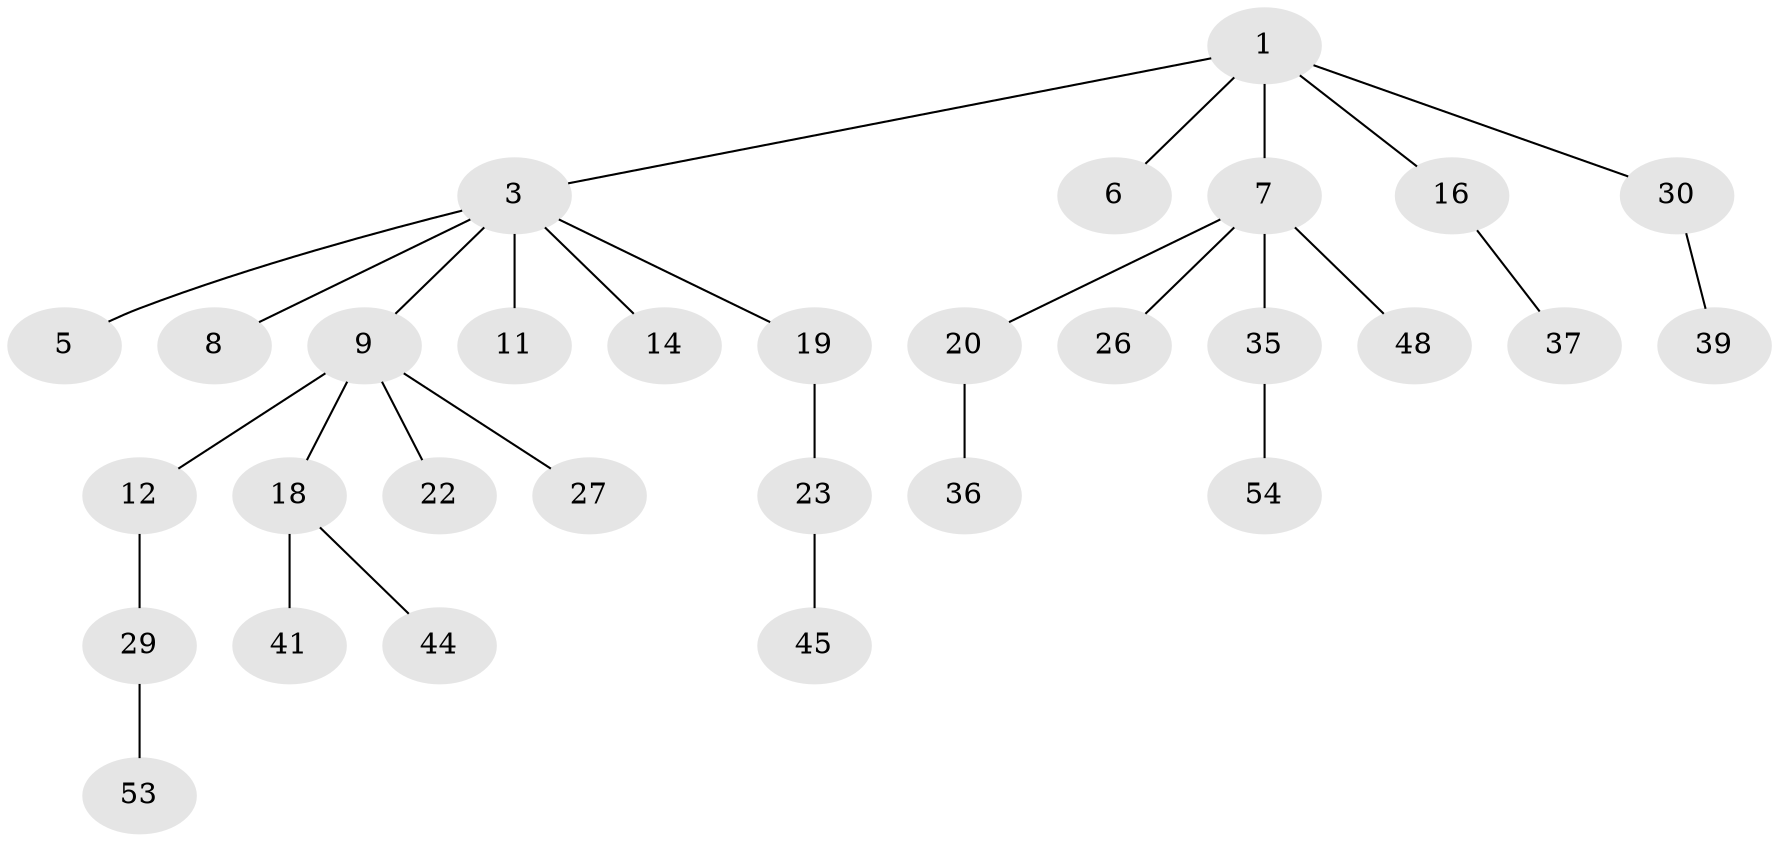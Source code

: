 // original degree distribution, {3: 0.08196721311475409, 5: 0.06557377049180328, 4: 0.08196721311475409, 2: 0.29508196721311475, 1: 0.47540983606557374}
// Generated by graph-tools (version 1.1) at 2025/15/03/09/25 04:15:42]
// undirected, 30 vertices, 29 edges
graph export_dot {
graph [start="1"]
  node [color=gray90,style=filled];
  1 [super="+2+28"];
  3 [super="+4"];
  5 [super="+52"];
  6;
  7 [super="+15+24"];
  8;
  9 [super="+10+13"];
  11 [super="+55"];
  12;
  14;
  16 [super="+17"];
  18 [super="+21+51+31"];
  19 [super="+49"];
  20;
  22;
  23;
  26;
  27;
  29;
  30 [super="+34"];
  35;
  36 [super="+43+40"];
  37;
  39;
  41 [super="+42"];
  44;
  45;
  48;
  53 [super="+60"];
  54 [super="+61"];
  1 -- 6;
  1 -- 16;
  1 -- 3;
  1 -- 7;
  1 -- 30;
  3 -- 5;
  3 -- 9;
  3 -- 19;
  3 -- 8;
  3 -- 11;
  3 -- 14;
  7 -- 20;
  7 -- 48;
  7 -- 35;
  7 -- 26;
  9 -- 12;
  9 -- 27;
  9 -- 18;
  9 -- 22;
  12 -- 29;
  16 -- 37;
  18 -- 41;
  18 -- 44;
  19 -- 23;
  20 -- 36;
  23 -- 45;
  29 -- 53;
  30 -- 39;
  35 -- 54;
}
